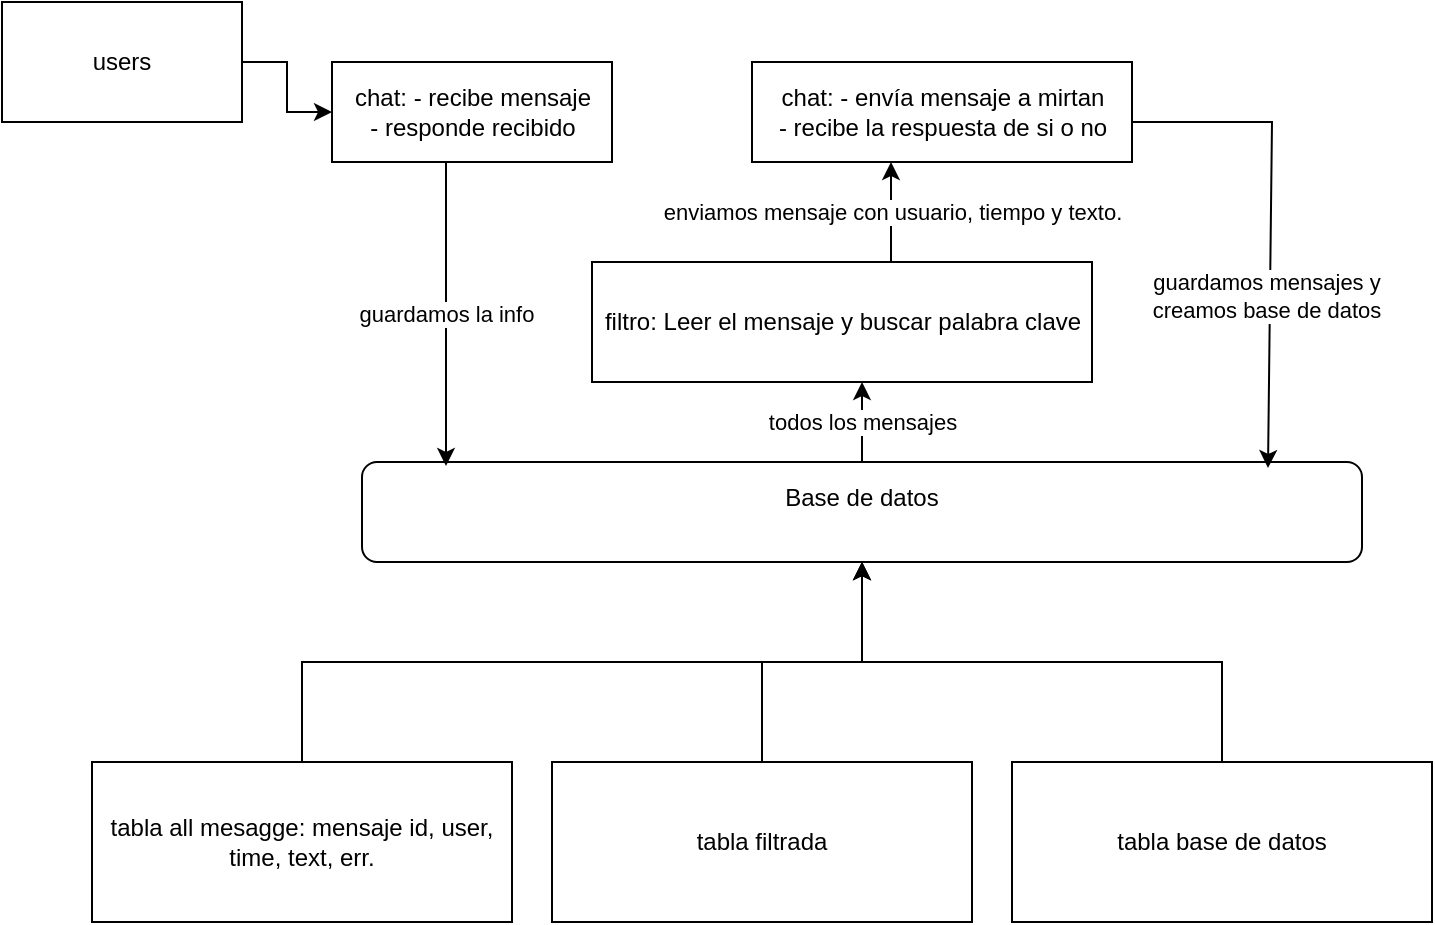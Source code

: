 <mxfile version="26.0.4">
  <diagram name="Page-1" id="2YBvvXClWsGukQMizWep">
    <mxGraphModel dx="1730" dy="419" grid="1" gridSize="10" guides="1" tooltips="1" connect="1" arrows="1" fold="1" page="1" pageScale="1" pageWidth="850" pageHeight="1100" math="0" shadow="0">
      <root>
        <mxCell id="0" />
        <mxCell id="1" parent="0" />
        <mxCell id="W44_KCg1e1bb9gAceICw-6" value="Base de datos&lt;br&gt;&lt;div&gt;&lt;br&gt;&lt;/div&gt;" style="rounded=1;whiteSpace=wrap;html=1;" parent="1" vertex="1">
          <mxGeometry x="175" y="250" width="500" height="50" as="geometry" />
        </mxCell>
        <mxCell id="W44_KCg1e1bb9gAceICw-16" value="" style="edgeStyle=orthogonalEdgeStyle;rounded=0;orthogonalLoop=1;jettySize=auto;html=1;" parent="1" source="W44_KCg1e1bb9gAceICw-9" target="W44_KCg1e1bb9gAceICw-13" edge="1">
          <mxGeometry relative="1" as="geometry" />
        </mxCell>
        <mxCell id="W44_KCg1e1bb9gAceICw-9" value="users" style="rounded=0;whiteSpace=wrap;html=1;" parent="1" vertex="1">
          <mxGeometry x="-5" y="20" width="120" height="60" as="geometry" />
        </mxCell>
        <mxCell id="W44_KCg1e1bb9gAceICw-13" value="chat: - recibe mensaje&lt;br&gt;- responde recibido" style="html=1;points=[];perimeter=orthogonalPerimeter;outlineConnect=0;targetShapes=umlLifeline;portConstraint=eastwest;newEdgeStyle={&quot;edgeStyle&quot;:&quot;elbowEdgeStyle&quot;,&quot;elbow&quot;:&quot;vertical&quot;,&quot;curved&quot;:0,&quot;rounded&quot;:0};" parent="1" vertex="1">
          <mxGeometry x="160" y="50" width="140" height="50" as="geometry" />
        </mxCell>
        <mxCell id="W44_KCg1e1bb9gAceICw-17" value="filtro: Leer el mensaje y buscar palabra clave" style="html=1;points=[];perimeter=orthogonalPerimeter;outlineConnect=0;targetShapes=umlLifeline;portConstraint=eastwest;newEdgeStyle={&quot;edgeStyle&quot;:&quot;elbowEdgeStyle&quot;,&quot;elbow&quot;:&quot;vertical&quot;,&quot;curved&quot;:0,&quot;rounded&quot;:0};" parent="1" vertex="1">
          <mxGeometry x="290" y="150" width="250" height="60" as="geometry" />
        </mxCell>
        <mxCell id="W44_KCg1e1bb9gAceICw-18" value="" style="endArrow=classic;html=1;rounded=0;" parent="1" source="W44_KCg1e1bb9gAceICw-6" target="W44_KCg1e1bb9gAceICw-17" edge="1">
          <mxGeometry relative="1" as="geometry">
            <mxPoint x="480" y="240" as="sourcePoint" />
            <mxPoint x="640" y="240" as="targetPoint" />
            <Array as="points" />
          </mxGeometry>
        </mxCell>
        <mxCell id="W44_KCg1e1bb9gAceICw-19" value="todos los mensajes" style="edgeLabel;resizable=0;html=1;;align=center;verticalAlign=middle;" parent="W44_KCg1e1bb9gAceICw-18" connectable="0" vertex="1">
          <mxGeometry relative="1" as="geometry" />
        </mxCell>
        <mxCell id="W44_KCg1e1bb9gAceICw-22" value="" style="edgeStyle=orthogonalEdgeStyle;rounded=0;orthogonalLoop=1;jettySize=auto;html=1;" parent="1" source="W44_KCg1e1bb9gAceICw-20" target="W44_KCg1e1bb9gAceICw-6" edge="1">
          <mxGeometry relative="1" as="geometry" />
        </mxCell>
        <mxCell id="W44_KCg1e1bb9gAceICw-20" value="tabla all mesagge: mensaje id, user, time, text, err." style="rounded=0;whiteSpace=wrap;html=1;" parent="1" vertex="1">
          <mxGeometry x="40" y="400" width="210" height="80" as="geometry" />
        </mxCell>
        <mxCell id="W44_KCg1e1bb9gAceICw-23" value="" style="edgeStyle=orthogonalEdgeStyle;rounded=0;orthogonalLoop=1;jettySize=auto;html=1;" parent="1" source="W44_KCg1e1bb9gAceICw-21" target="W44_KCg1e1bb9gAceICw-6" edge="1">
          <mxGeometry relative="1" as="geometry" />
        </mxCell>
        <mxCell id="W44_KCg1e1bb9gAceICw-21" value="tabla filtrada" style="rounded=0;whiteSpace=wrap;html=1;" parent="1" vertex="1">
          <mxGeometry x="270" y="400" width="210" height="80" as="geometry" />
        </mxCell>
        <mxCell id="W44_KCg1e1bb9gAceICw-24" value="chat: - envía mensaje a mirtan&lt;br&gt;- recibe la respuesta de si o no" style="html=1;points=[];perimeter=orthogonalPerimeter;outlineConnect=0;targetShapes=umlLifeline;portConstraint=eastwest;newEdgeStyle={&quot;edgeStyle&quot;:&quot;elbowEdgeStyle&quot;,&quot;elbow&quot;:&quot;vertical&quot;,&quot;curved&quot;:0,&quot;rounded&quot;:0};" parent="1" vertex="1">
          <mxGeometry x="370" y="50" width="190" height="50" as="geometry" />
        </mxCell>
        <mxCell id="b3mrIAAyrZ9oiqnwJc7H-1" value="" style="endArrow=classic;html=1;rounded=0;entryX=0.084;entryY=0.04;entryDx=0;entryDy=0;entryPerimeter=0;" parent="1" source="W44_KCg1e1bb9gAceICw-13" target="W44_KCg1e1bb9gAceICw-6" edge="1">
          <mxGeometry relative="1" as="geometry">
            <mxPoint x="229.5" y="120" as="sourcePoint" />
            <mxPoint x="229.5" y="190" as="targetPoint" />
          </mxGeometry>
        </mxCell>
        <mxCell id="b3mrIAAyrZ9oiqnwJc7H-2" value="guardamos la info" style="edgeLabel;resizable=0;html=1;;align=center;verticalAlign=middle;" parent="b3mrIAAyrZ9oiqnwJc7H-1" connectable="0" vertex="1">
          <mxGeometry relative="1" as="geometry" />
        </mxCell>
        <mxCell id="b3mrIAAyrZ9oiqnwJc7H-4" value="" style="endArrow=classic;html=1;rounded=0;" parent="1" source="W44_KCg1e1bb9gAceICw-17" target="W44_KCg1e1bb9gAceICw-24" edge="1">
          <mxGeometry relative="1" as="geometry">
            <mxPoint x="439.5" y="140" as="sourcePoint" />
            <mxPoint x="439.5" y="110" as="targetPoint" />
            <Array as="points">
              <mxPoint x="439.5" y="120" />
            </Array>
          </mxGeometry>
        </mxCell>
        <mxCell id="b3mrIAAyrZ9oiqnwJc7H-5" value="enviamos mensaje con usuario, tiempo y texto." style="edgeLabel;resizable=0;html=1;;align=center;verticalAlign=middle;" parent="b3mrIAAyrZ9oiqnwJc7H-4" connectable="0" vertex="1">
          <mxGeometry relative="1" as="geometry" />
        </mxCell>
        <mxCell id="b3mrIAAyrZ9oiqnwJc7H-6" value="" style="endArrow=classic;html=1;rounded=0;entryX=0.906;entryY=0.06;entryDx=0;entryDy=0;entryPerimeter=0;exitX=1;exitY=0.6;exitDx=0;exitDy=0;exitPerimeter=0;" parent="1" source="W44_KCg1e1bb9gAceICw-24" target="W44_KCg1e1bb9gAceICw-6" edge="1">
          <mxGeometry width="50" height="50" relative="1" as="geometry">
            <mxPoint x="625" y="90" as="sourcePoint" />
            <mxPoint x="675" y="40" as="targetPoint" />
            <Array as="points">
              <mxPoint x="630" y="80" />
            </Array>
          </mxGeometry>
        </mxCell>
        <mxCell id="b3mrIAAyrZ9oiqnwJc7H-7" value="guardamos mensajes y &lt;br&gt;creamos base de datos" style="edgeLabel;html=1;align=center;verticalAlign=middle;resizable=0;points=[];" parent="b3mrIAAyrZ9oiqnwJc7H-6" vertex="1" connectable="0">
          <mxGeometry x="0.292" y="-2" relative="1" as="geometry">
            <mxPoint as="offset" />
          </mxGeometry>
        </mxCell>
        <mxCell id="Gv9RYUdDg-cSV277QKs3-2" value="" style="edgeStyle=orthogonalEdgeStyle;rounded=0;orthogonalLoop=1;jettySize=auto;html=1;" edge="1" parent="1" source="Gv9RYUdDg-cSV277QKs3-1" target="W44_KCg1e1bb9gAceICw-6">
          <mxGeometry relative="1" as="geometry" />
        </mxCell>
        <mxCell id="Gv9RYUdDg-cSV277QKs3-1" value="tabla base de datos" style="rounded=0;whiteSpace=wrap;html=1;" vertex="1" parent="1">
          <mxGeometry x="500" y="400" width="210" height="80" as="geometry" />
        </mxCell>
      </root>
    </mxGraphModel>
  </diagram>
</mxfile>
